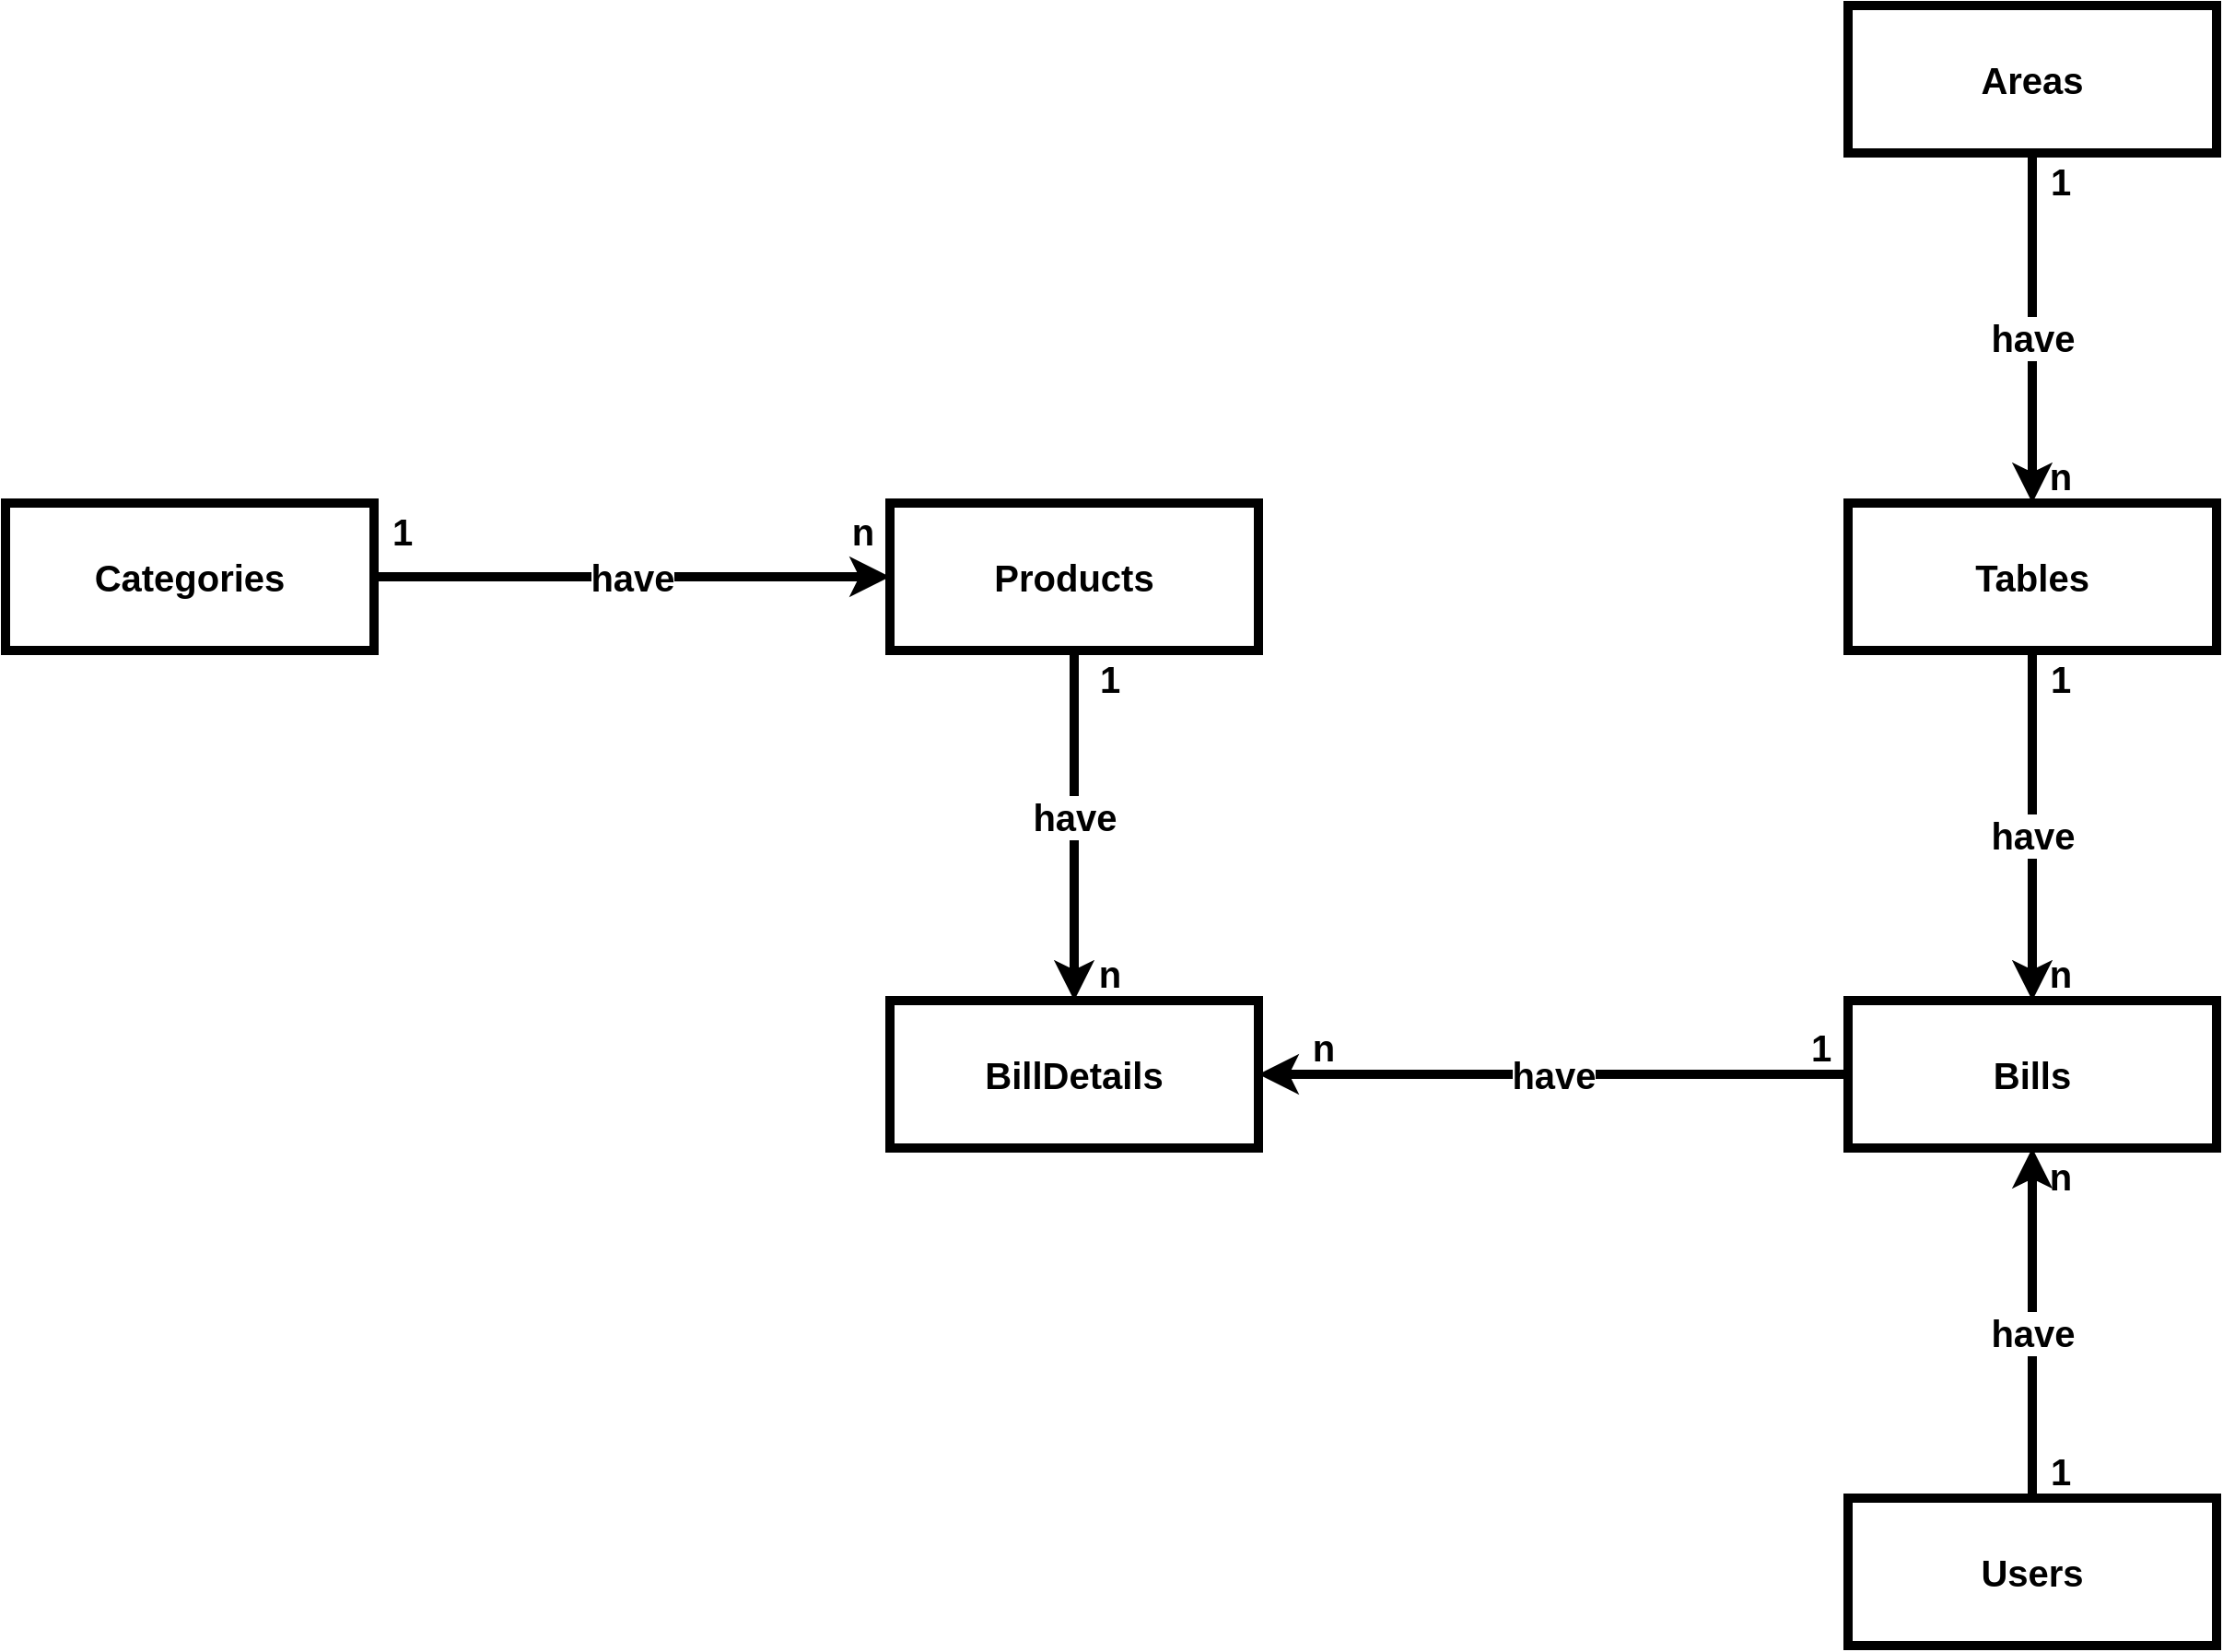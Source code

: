 <mxfile version="14.1.8" type="device"><diagram id="1jQTo0EQu9AxQ6q36XVo" name="Page-1"><mxGraphModel dx="3671" dy="1524" grid="1" gridSize="10" guides="1" tooltips="1" connect="1" arrows="1" fold="1" page="1" pageScale="1" pageWidth="827" pageHeight="1169" math="0" shadow="0"><root><mxCell id="0"/><mxCell id="1" parent="0"/><mxCell id="FOsH4NSPKuZOMturihtC-23" style="edgeStyle=orthogonalEdgeStyle;rounded=0;orthogonalLoop=1;jettySize=auto;html=1;fontSize=20;strokeWidth=5;fontStyle=1" parent="1" source="FOsH4NSPKuZOMturihtC-1" target="FOsH4NSPKuZOMturihtC-7" edge="1"><mxGeometry relative="1" as="geometry"/></mxCell><mxCell id="FOsH4NSPKuZOMturihtC-32" value="have" style="edgeLabel;html=1;align=center;verticalAlign=middle;resizable=0;points=[];fontSize=20;fontStyle=1" parent="FOsH4NSPKuZOMturihtC-23" vertex="1" connectable="0"><mxGeometry x="0.21" relative="1" as="geometry"><mxPoint y="25" as="offset"/></mxGeometry></mxCell><mxCell id="FOsH4NSPKuZOMturihtC-1" value="Users" style="rounded=0;whiteSpace=wrap;html=1;strokeWidth=5;fontSize=20;fontStyle=1" parent="1" vertex="1"><mxGeometry x="800" y="930" width="200" height="80" as="geometry"/></mxCell><mxCell id="FOsH4NSPKuZOMturihtC-9" style="edgeStyle=orthogonalEdgeStyle;rounded=0;orthogonalLoop=1;jettySize=auto;html=1;fontSize=20;strokeWidth=5;fontStyle=1" parent="1" source="FOsH4NSPKuZOMturihtC-3" target="FOsH4NSPKuZOMturihtC-4" edge="1"><mxGeometry relative="1" as="geometry"/></mxCell><mxCell id="FOsH4NSPKuZOMturihtC-10" value="have" style="edgeLabel;html=1;align=center;verticalAlign=middle;resizable=0;points=[];fontSize=20;fontStyle=1" parent="FOsH4NSPKuZOMturihtC-9" vertex="1" connectable="0"><mxGeometry x="-0.107" y="2" relative="1" as="geometry"><mxPoint x="15" y="2" as="offset"/></mxGeometry></mxCell><mxCell id="FOsH4NSPKuZOMturihtC-3" value="Categories" style="rounded=0;whiteSpace=wrap;html=1;strokeWidth=5;fontSize=20;fontStyle=1" parent="1" vertex="1"><mxGeometry x="-200" y="390" width="200" height="80" as="geometry"/></mxCell><mxCell id="FOsH4NSPKuZOMturihtC-15" style="edgeStyle=orthogonalEdgeStyle;rounded=0;orthogonalLoop=1;jettySize=auto;html=1;entryX=0.5;entryY=0;entryDx=0;entryDy=0;fontSize=20;strokeWidth=5;fontStyle=1" parent="1" source="FOsH4NSPKuZOMturihtC-4" target="FOsH4NSPKuZOMturihtC-8" edge="1"><mxGeometry relative="1" as="geometry"/></mxCell><mxCell id="FOsH4NSPKuZOMturihtC-16" value="have" style="edgeLabel;html=1;align=center;verticalAlign=middle;resizable=0;points=[];fontSize=20;fontStyle=1" parent="FOsH4NSPKuZOMturihtC-15" vertex="1" connectable="0"><mxGeometry x="-0.116" relative="1" as="geometry"><mxPoint y="6" as="offset"/></mxGeometry></mxCell><mxCell id="FOsH4NSPKuZOMturihtC-4" value="Products" style="rounded=0;whiteSpace=wrap;html=1;strokeWidth=5;fontSize=20;fontStyle=1" parent="1" vertex="1"><mxGeometry x="280" y="390" width="200" height="80" as="geometry"/></mxCell><mxCell id="FOsH4NSPKuZOMturihtC-13" style="edgeStyle=orthogonalEdgeStyle;rounded=0;orthogonalLoop=1;jettySize=auto;html=1;entryX=0.5;entryY=0;entryDx=0;entryDy=0;fontSize=20;strokeWidth=5;fontStyle=1" parent="1" source="FOsH4NSPKuZOMturihtC-5" target="FOsH4NSPKuZOMturihtC-6" edge="1"><mxGeometry relative="1" as="geometry"/></mxCell><mxCell id="FOsH4NSPKuZOMturihtC-30" value="have" style="edgeLabel;html=1;align=center;verticalAlign=middle;resizable=0;points=[];fontSize=20;fontStyle=1" parent="FOsH4NSPKuZOMturihtC-13" vertex="1" connectable="0"><mxGeometry x="-0.246" y="-4" relative="1" as="geometry"><mxPoint x="4" y="28.33" as="offset"/></mxGeometry></mxCell><mxCell id="FOsH4NSPKuZOMturihtC-5" value="Areas" style="rounded=0;whiteSpace=wrap;html=1;strokeWidth=5;fontSize=20;fontStyle=1" parent="1" vertex="1"><mxGeometry x="800" y="120" width="200" height="80" as="geometry"/></mxCell><mxCell id="FOsH4NSPKuZOMturihtC-14" value="" style="edgeStyle=orthogonalEdgeStyle;rounded=0;orthogonalLoop=1;jettySize=auto;html=1;fontSize=20;entryX=0.5;entryY=0;entryDx=0;entryDy=0;strokeWidth=5;fontStyle=1" parent="1" source="FOsH4NSPKuZOMturihtC-6" target="FOsH4NSPKuZOMturihtC-7" edge="1"><mxGeometry relative="1" as="geometry"><mxPoint x="730" y="550" as="targetPoint"/></mxGeometry></mxCell><mxCell id="FOsH4NSPKuZOMturihtC-31" value="have" style="edgeLabel;html=1;align=center;verticalAlign=middle;resizable=0;points=[];fontSize=20;fontStyle=1" parent="FOsH4NSPKuZOMturihtC-14" vertex="1" connectable="0"><mxGeometry x="-0.193" relative="1" as="geometry"><mxPoint y="23.33" as="offset"/></mxGeometry></mxCell><mxCell id="FOsH4NSPKuZOMturihtC-6" value="Tables" style="rounded=0;whiteSpace=wrap;html=1;strokeWidth=5;fontSize=20;fontStyle=1" parent="1" vertex="1"><mxGeometry x="800" y="390" width="200" height="80" as="geometry"/></mxCell><mxCell id="FOsH4NSPKuZOMturihtC-19" style="edgeStyle=orthogonalEdgeStyle;rounded=0;orthogonalLoop=1;jettySize=auto;html=1;entryX=1;entryY=0.5;entryDx=0;entryDy=0;fontSize=20;fontStyle=1;strokeWidth=5;" parent="1" source="FOsH4NSPKuZOMturihtC-7" target="FOsH4NSPKuZOMturihtC-8" edge="1"><mxGeometry relative="1" as="geometry"/></mxCell><mxCell id="FOsH4NSPKuZOMturihtC-20" value="have" style="edgeLabel;html=1;align=center;verticalAlign=middle;resizable=0;points=[];fontSize=20;fontStyle=1" parent="FOsH4NSPKuZOMturihtC-19" vertex="1" connectable="0"><mxGeometry x="0.081" relative="1" as="geometry"><mxPoint x="13" as="offset"/></mxGeometry></mxCell><mxCell id="FOsH4NSPKuZOMturihtC-7" value="Bills" style="rounded=0;whiteSpace=wrap;html=1;strokeWidth=5;fontSize=20;fontStyle=1" parent="1" vertex="1"><mxGeometry x="800" y="660" width="200" height="80" as="geometry"/></mxCell><mxCell id="FOsH4NSPKuZOMturihtC-8" value="BillDetails" style="rounded=0;whiteSpace=wrap;html=1;strokeWidth=5;fontSize=20;fontStyle=1" parent="1" vertex="1"><mxGeometry x="280" y="660" width="200" height="80" as="geometry"/></mxCell><mxCell id="FOsH4NSPKuZOMturihtC-11" value="1" style="text;html=1;align=center;verticalAlign=middle;resizable=0;points=[];autosize=1;fontSize=20;fontStyle=1" parent="1" vertex="1"><mxGeometry y="390" width="30" height="30" as="geometry"/></mxCell><mxCell id="FOsH4NSPKuZOMturihtC-12" value="n" style="text;html=1;align=center;verticalAlign=middle;resizable=0;points=[];autosize=1;fontSize=20;fontStyle=1" parent="1" vertex="1"><mxGeometry x="250" y="390" width="30" height="30" as="geometry"/></mxCell><mxCell id="FOsH4NSPKuZOMturihtC-17" value="1" style="text;html=1;align=center;verticalAlign=middle;resizable=0;points=[];autosize=1;fontSize=20;fontStyle=1" parent="1" vertex="1"><mxGeometry x="384" y="470" width="30" height="30" as="geometry"/></mxCell><mxCell id="FOsH4NSPKuZOMturihtC-18" value="n" style="text;html=1;align=center;verticalAlign=middle;resizable=0;points=[];autosize=1;fontSize=20;fontStyle=1" parent="1" vertex="1"><mxGeometry x="384" y="630" width="30" height="30" as="geometry"/></mxCell><mxCell id="FOsH4NSPKuZOMturihtC-21" value="1" style="text;html=1;align=center;verticalAlign=middle;resizable=0;points=[];autosize=1;fontSize=20;fontStyle=1" parent="1" vertex="1"><mxGeometry x="770" y="670" width="30" height="30" as="geometry"/></mxCell><mxCell id="FOsH4NSPKuZOMturihtC-22" value="n" style="text;html=1;align=center;verticalAlign=middle;resizable=0;points=[];autosize=1;fontSize=20;fontStyle=1" parent="1" vertex="1"><mxGeometry x="500" y="670" width="30" height="30" as="geometry"/></mxCell><mxCell id="FOsH4NSPKuZOMturihtC-24" value="1" style="text;html=1;align=center;verticalAlign=middle;resizable=0;points=[];autosize=1;fontSize=20;fontStyle=1" parent="1" vertex="1"><mxGeometry x="900" y="470" width="30" height="30" as="geometry"/></mxCell><mxCell id="FOsH4NSPKuZOMturihtC-25" value="n" style="text;html=1;align=center;verticalAlign=middle;resizable=0;points=[];autosize=1;fontSize=20;fontStyle=1" parent="1" vertex="1"><mxGeometry x="900" y="630" width="30" height="30" as="geometry"/></mxCell><mxCell id="FOsH4NSPKuZOMturihtC-26" value="1" style="text;html=1;align=center;verticalAlign=middle;resizable=0;points=[];autosize=1;fontSize=20;fontStyle=1" parent="1" vertex="1"><mxGeometry x="900" y="200" width="30" height="30" as="geometry"/></mxCell><mxCell id="FOsH4NSPKuZOMturihtC-27" value="n" style="text;html=1;align=center;verticalAlign=middle;resizable=0;points=[];autosize=1;fontSize=20;fontStyle=1" parent="1" vertex="1"><mxGeometry x="900" y="360" width="30" height="30" as="geometry"/></mxCell><mxCell id="FOsH4NSPKuZOMturihtC-28" value="n" style="text;html=1;align=center;verticalAlign=middle;resizable=0;points=[];autosize=1;fontSize=20;fontStyle=1" parent="1" vertex="1"><mxGeometry x="900" y="740" width="30" height="30" as="geometry"/></mxCell><mxCell id="FOsH4NSPKuZOMturihtC-29" value="1" style="text;html=1;align=center;verticalAlign=middle;resizable=0;points=[];autosize=1;fontSize=20;fontStyle=1" parent="1" vertex="1"><mxGeometry x="900" y="900" width="30" height="30" as="geometry"/></mxCell></root></mxGraphModel></diagram></mxfile>